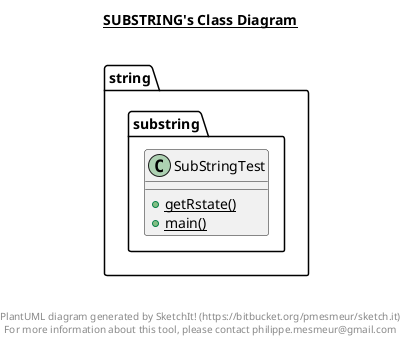 @startuml

title __SUBSTRING's Class Diagram__\n

  namespace string.substring {
    class string.substring.SubStringTest {
        {static} + getRstate()
        {static} + main()
    }
  }
  



right footer


PlantUML diagram generated by SketchIt! (https://bitbucket.org/pmesmeur/sketch.it)
For more information about this tool, please contact philippe.mesmeur@gmail.com
endfooter

@enduml
